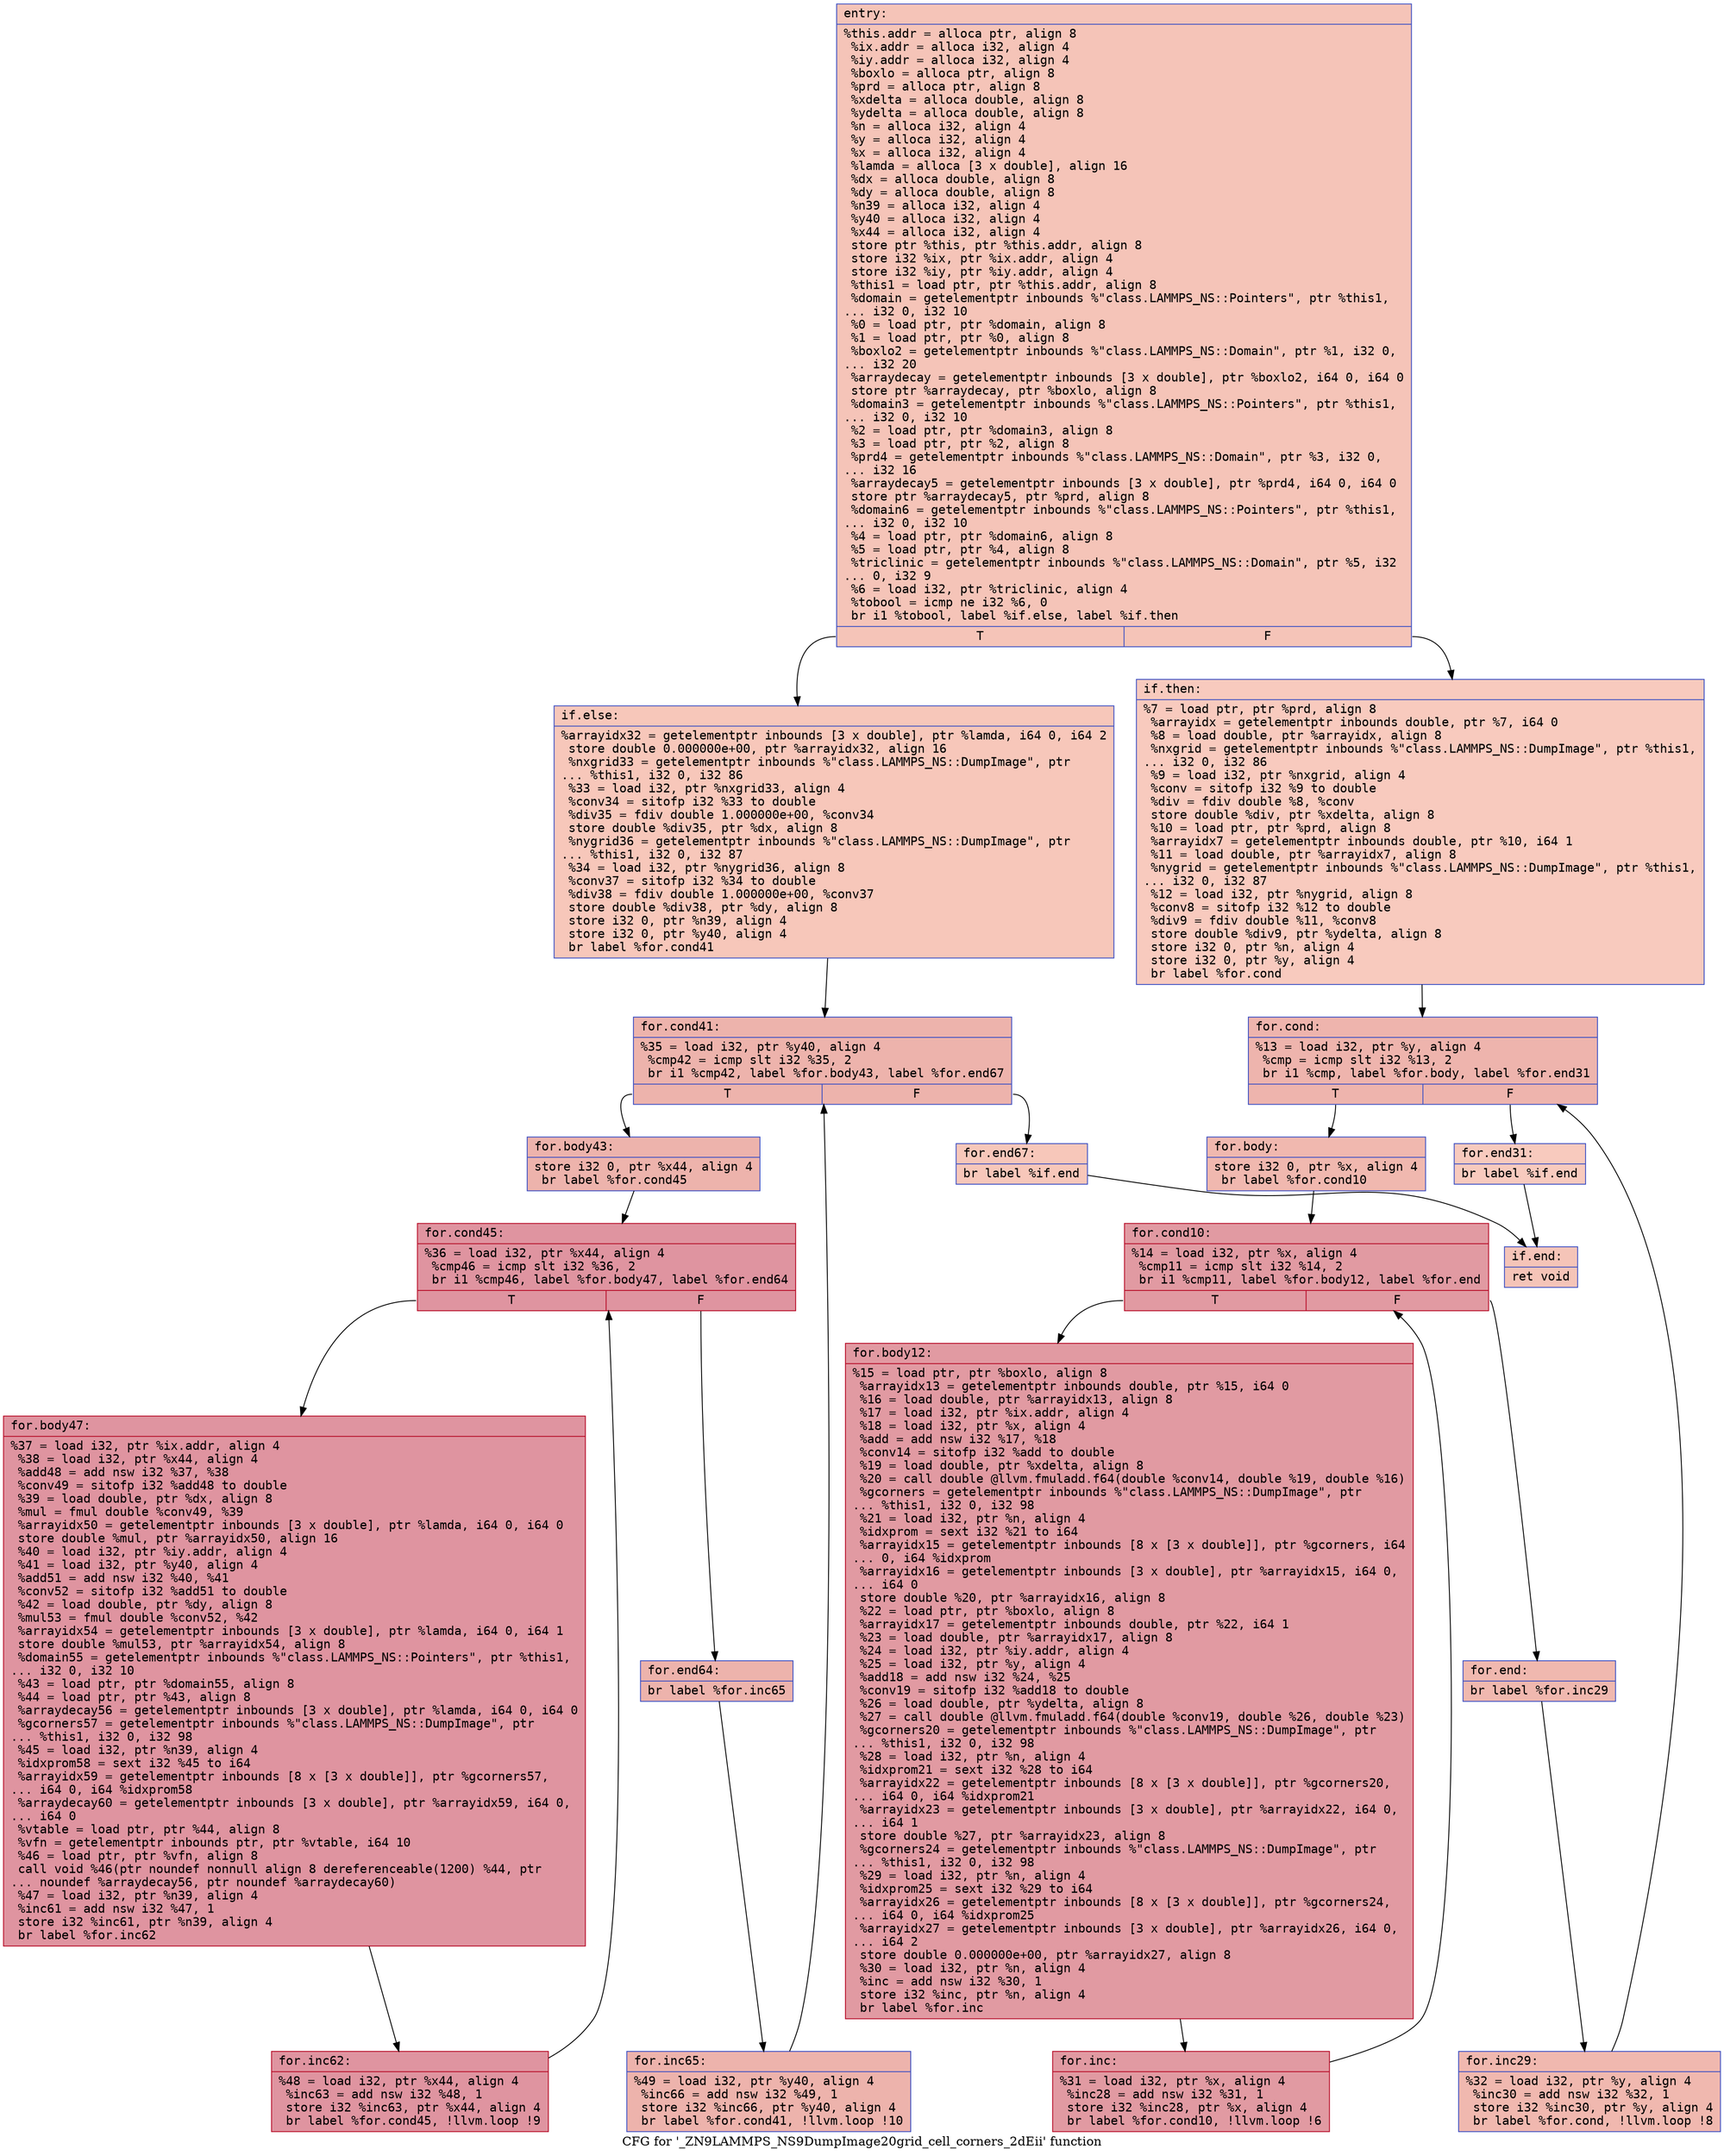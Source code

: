 digraph "CFG for '_ZN9LAMMPS_NS9DumpImage20grid_cell_corners_2dEii' function" {
	label="CFG for '_ZN9LAMMPS_NS9DumpImage20grid_cell_corners_2dEii' function";

	Node0x5570b9b9a170 [shape=record,color="#3d50c3ff", style=filled, fillcolor="#e97a5f70" fontname="Courier",label="{entry:\l|  %this.addr = alloca ptr, align 8\l  %ix.addr = alloca i32, align 4\l  %iy.addr = alloca i32, align 4\l  %boxlo = alloca ptr, align 8\l  %prd = alloca ptr, align 8\l  %xdelta = alloca double, align 8\l  %ydelta = alloca double, align 8\l  %n = alloca i32, align 4\l  %y = alloca i32, align 4\l  %x = alloca i32, align 4\l  %lamda = alloca [3 x double], align 16\l  %dx = alloca double, align 8\l  %dy = alloca double, align 8\l  %n39 = alloca i32, align 4\l  %y40 = alloca i32, align 4\l  %x44 = alloca i32, align 4\l  store ptr %this, ptr %this.addr, align 8\l  store i32 %ix, ptr %ix.addr, align 4\l  store i32 %iy, ptr %iy.addr, align 4\l  %this1 = load ptr, ptr %this.addr, align 8\l  %domain = getelementptr inbounds %\"class.LAMMPS_NS::Pointers\", ptr %this1,\l... i32 0, i32 10\l  %0 = load ptr, ptr %domain, align 8\l  %1 = load ptr, ptr %0, align 8\l  %boxlo2 = getelementptr inbounds %\"class.LAMMPS_NS::Domain\", ptr %1, i32 0,\l... i32 20\l  %arraydecay = getelementptr inbounds [3 x double], ptr %boxlo2, i64 0, i64 0\l  store ptr %arraydecay, ptr %boxlo, align 8\l  %domain3 = getelementptr inbounds %\"class.LAMMPS_NS::Pointers\", ptr %this1,\l... i32 0, i32 10\l  %2 = load ptr, ptr %domain3, align 8\l  %3 = load ptr, ptr %2, align 8\l  %prd4 = getelementptr inbounds %\"class.LAMMPS_NS::Domain\", ptr %3, i32 0,\l... i32 16\l  %arraydecay5 = getelementptr inbounds [3 x double], ptr %prd4, i64 0, i64 0\l  store ptr %arraydecay5, ptr %prd, align 8\l  %domain6 = getelementptr inbounds %\"class.LAMMPS_NS::Pointers\", ptr %this1,\l... i32 0, i32 10\l  %4 = load ptr, ptr %domain6, align 8\l  %5 = load ptr, ptr %4, align 8\l  %triclinic = getelementptr inbounds %\"class.LAMMPS_NS::Domain\", ptr %5, i32\l... 0, i32 9\l  %6 = load i32, ptr %triclinic, align 4\l  %tobool = icmp ne i32 %6, 0\l  br i1 %tobool, label %if.else, label %if.then\l|{<s0>T|<s1>F}}"];
	Node0x5570b9b9a170:s0 -> Node0x5570b9b9bdc0[tooltip="entry -> if.else\nProbability 62.50%" ];
	Node0x5570b9b9a170:s1 -> Node0x5570b9b9be30[tooltip="entry -> if.then\nProbability 37.50%" ];
	Node0x5570b9b9be30 [shape=record,color="#3d50c3ff", style=filled, fillcolor="#ef886b70" fontname="Courier",label="{if.then:\l|  %7 = load ptr, ptr %prd, align 8\l  %arrayidx = getelementptr inbounds double, ptr %7, i64 0\l  %8 = load double, ptr %arrayidx, align 8\l  %nxgrid = getelementptr inbounds %\"class.LAMMPS_NS::DumpImage\", ptr %this1,\l... i32 0, i32 86\l  %9 = load i32, ptr %nxgrid, align 4\l  %conv = sitofp i32 %9 to double\l  %div = fdiv double %8, %conv\l  store double %div, ptr %xdelta, align 8\l  %10 = load ptr, ptr %prd, align 8\l  %arrayidx7 = getelementptr inbounds double, ptr %10, i64 1\l  %11 = load double, ptr %arrayidx7, align 8\l  %nygrid = getelementptr inbounds %\"class.LAMMPS_NS::DumpImage\", ptr %this1,\l... i32 0, i32 87\l  %12 = load i32, ptr %nygrid, align 8\l  %conv8 = sitofp i32 %12 to double\l  %div9 = fdiv double %11, %conv8\l  store double %div9, ptr %ydelta, align 8\l  store i32 0, ptr %n, align 4\l  store i32 0, ptr %y, align 4\l  br label %for.cond\l}"];
	Node0x5570b9b9be30 -> Node0x5570b9b9cab0[tooltip="if.then -> for.cond\nProbability 100.00%" ];
	Node0x5570b9b9cab0 [shape=record,color="#3d50c3ff", style=filled, fillcolor="#d8564670" fontname="Courier",label="{for.cond:\l|  %13 = load i32, ptr %y, align 4\l  %cmp = icmp slt i32 %13, 2\l  br i1 %cmp, label %for.body, label %for.end31\l|{<s0>T|<s1>F}}"];
	Node0x5570b9b9cab0:s0 -> Node0x5570b9b9ccd0[tooltip="for.cond -> for.body\nProbability 96.88%" ];
	Node0x5570b9b9cab0:s1 -> Node0x5570b9b9cd50[tooltip="for.cond -> for.end31\nProbability 3.12%" ];
	Node0x5570b9b9ccd0 [shape=record,color="#3d50c3ff", style=filled, fillcolor="#dc5d4a70" fontname="Courier",label="{for.body:\l|  store i32 0, ptr %x, align 4\l  br label %for.cond10\l}"];
	Node0x5570b9b9ccd0 -> Node0x5570b9b9cf20[tooltip="for.body -> for.cond10\nProbability 100.00%" ];
	Node0x5570b9b9cf20 [shape=record,color="#b70d28ff", style=filled, fillcolor="#bb1b2c70" fontname="Courier",label="{for.cond10:\l|  %14 = load i32, ptr %x, align 4\l  %cmp11 = icmp slt i32 %14, 2\l  br i1 %cmp11, label %for.body12, label %for.end\l|{<s0>T|<s1>F}}"];
	Node0x5570b9b9cf20:s0 -> Node0x5570b9b9d140[tooltip="for.cond10 -> for.body12\nProbability 96.88%" ];
	Node0x5570b9b9cf20:s1 -> Node0x5570b9b9d1c0[tooltip="for.cond10 -> for.end\nProbability 3.12%" ];
	Node0x5570b9b9d140 [shape=record,color="#b70d28ff", style=filled, fillcolor="#bb1b2c70" fontname="Courier",label="{for.body12:\l|  %15 = load ptr, ptr %boxlo, align 8\l  %arrayidx13 = getelementptr inbounds double, ptr %15, i64 0\l  %16 = load double, ptr %arrayidx13, align 8\l  %17 = load i32, ptr %ix.addr, align 4\l  %18 = load i32, ptr %x, align 4\l  %add = add nsw i32 %17, %18\l  %conv14 = sitofp i32 %add to double\l  %19 = load double, ptr %xdelta, align 8\l  %20 = call double @llvm.fmuladd.f64(double %conv14, double %19, double %16)\l  %gcorners = getelementptr inbounds %\"class.LAMMPS_NS::DumpImage\", ptr\l... %this1, i32 0, i32 98\l  %21 = load i32, ptr %n, align 4\l  %idxprom = sext i32 %21 to i64\l  %arrayidx15 = getelementptr inbounds [8 x [3 x double]], ptr %gcorners, i64\l... 0, i64 %idxprom\l  %arrayidx16 = getelementptr inbounds [3 x double], ptr %arrayidx15, i64 0,\l... i64 0\l  store double %20, ptr %arrayidx16, align 8\l  %22 = load ptr, ptr %boxlo, align 8\l  %arrayidx17 = getelementptr inbounds double, ptr %22, i64 1\l  %23 = load double, ptr %arrayidx17, align 8\l  %24 = load i32, ptr %iy.addr, align 4\l  %25 = load i32, ptr %y, align 4\l  %add18 = add nsw i32 %24, %25\l  %conv19 = sitofp i32 %add18 to double\l  %26 = load double, ptr %ydelta, align 8\l  %27 = call double @llvm.fmuladd.f64(double %conv19, double %26, double %23)\l  %gcorners20 = getelementptr inbounds %\"class.LAMMPS_NS::DumpImage\", ptr\l... %this1, i32 0, i32 98\l  %28 = load i32, ptr %n, align 4\l  %idxprom21 = sext i32 %28 to i64\l  %arrayidx22 = getelementptr inbounds [8 x [3 x double]], ptr %gcorners20,\l... i64 0, i64 %idxprom21\l  %arrayidx23 = getelementptr inbounds [3 x double], ptr %arrayidx22, i64 0,\l... i64 1\l  store double %27, ptr %arrayidx23, align 8\l  %gcorners24 = getelementptr inbounds %\"class.LAMMPS_NS::DumpImage\", ptr\l... %this1, i32 0, i32 98\l  %29 = load i32, ptr %n, align 4\l  %idxprom25 = sext i32 %29 to i64\l  %arrayidx26 = getelementptr inbounds [8 x [3 x double]], ptr %gcorners24,\l... i64 0, i64 %idxprom25\l  %arrayidx27 = getelementptr inbounds [3 x double], ptr %arrayidx26, i64 0,\l... i64 2\l  store double 0.000000e+00, ptr %arrayidx27, align 8\l  %30 = load i32, ptr %n, align 4\l  %inc = add nsw i32 %30, 1\l  store i32 %inc, ptr %n, align 4\l  br label %for.inc\l}"];
	Node0x5570b9b9d140 -> Node0x5570b9b9f070[tooltip="for.body12 -> for.inc\nProbability 100.00%" ];
	Node0x5570b9b9f070 [shape=record,color="#b70d28ff", style=filled, fillcolor="#bb1b2c70" fontname="Courier",label="{for.inc:\l|  %31 = load i32, ptr %x, align 4\l  %inc28 = add nsw i32 %31, 1\l  store i32 %inc28, ptr %x, align 4\l  br label %for.cond10, !llvm.loop !6\l}"];
	Node0x5570b9b9f070 -> Node0x5570b9b9cf20[tooltip="for.inc -> for.cond10\nProbability 100.00%" ];
	Node0x5570b9b9d1c0 [shape=record,color="#3d50c3ff", style=filled, fillcolor="#dc5d4a70" fontname="Courier",label="{for.end:\l|  br label %for.inc29\l}"];
	Node0x5570b9b9d1c0 -> Node0x5570b9b9f440[tooltip="for.end -> for.inc29\nProbability 100.00%" ];
	Node0x5570b9b9f440 [shape=record,color="#3d50c3ff", style=filled, fillcolor="#dc5d4a70" fontname="Courier",label="{for.inc29:\l|  %32 = load i32, ptr %y, align 4\l  %inc30 = add nsw i32 %32, 1\l  store i32 %inc30, ptr %y, align 4\l  br label %for.cond, !llvm.loop !8\l}"];
	Node0x5570b9b9f440 -> Node0x5570b9b9cab0[tooltip="for.inc29 -> for.cond\nProbability 100.00%" ];
	Node0x5570b9b9cd50 [shape=record,color="#3d50c3ff", style=filled, fillcolor="#ef886b70" fontname="Courier",label="{for.end31:\l|  br label %if.end\l}"];
	Node0x5570b9b9cd50 -> Node0x5570b9b9f8c0[tooltip="for.end31 -> if.end\nProbability 100.00%" ];
	Node0x5570b9b9bdc0 [shape=record,color="#3d50c3ff", style=filled, fillcolor="#ec7f6370" fontname="Courier",label="{if.else:\l|  %arrayidx32 = getelementptr inbounds [3 x double], ptr %lamda, i64 0, i64 2\l  store double 0.000000e+00, ptr %arrayidx32, align 16\l  %nxgrid33 = getelementptr inbounds %\"class.LAMMPS_NS::DumpImage\", ptr\l... %this1, i32 0, i32 86\l  %33 = load i32, ptr %nxgrid33, align 4\l  %conv34 = sitofp i32 %33 to double\l  %div35 = fdiv double 1.000000e+00, %conv34\l  store double %div35, ptr %dx, align 8\l  %nygrid36 = getelementptr inbounds %\"class.LAMMPS_NS::DumpImage\", ptr\l... %this1, i32 0, i32 87\l  %34 = load i32, ptr %nygrid36, align 8\l  %conv37 = sitofp i32 %34 to double\l  %div38 = fdiv double 1.000000e+00, %conv37\l  store double %div38, ptr %dy, align 8\l  store i32 0, ptr %n39, align 4\l  store i32 0, ptr %y40, align 4\l  br label %for.cond41\l}"];
	Node0x5570b9b9bdc0 -> Node0x5570b9ba0310[tooltip="if.else -> for.cond41\nProbability 100.00%" ];
	Node0x5570b9ba0310 [shape=record,color="#3d50c3ff", style=filled, fillcolor="#d6524470" fontname="Courier",label="{for.cond41:\l|  %35 = load i32, ptr %y40, align 4\l  %cmp42 = icmp slt i32 %35, 2\l  br i1 %cmp42, label %for.body43, label %for.end67\l|{<s0>T|<s1>F}}"];
	Node0x5570b9ba0310:s0 -> Node0x5570b9ba0530[tooltip="for.cond41 -> for.body43\nProbability 96.88%" ];
	Node0x5570b9ba0310:s1 -> Node0x5570b9ba05b0[tooltip="for.cond41 -> for.end67\nProbability 3.12%" ];
	Node0x5570b9ba0530 [shape=record,color="#3d50c3ff", style=filled, fillcolor="#d6524470" fontname="Courier",label="{for.body43:\l|  store i32 0, ptr %x44, align 4\l  br label %for.cond45\l}"];
	Node0x5570b9ba0530 -> Node0x5570b9ba0780[tooltip="for.body43 -> for.cond45\nProbability 100.00%" ];
	Node0x5570b9ba0780 [shape=record,color="#b70d28ff", style=filled, fillcolor="#b70d2870" fontname="Courier",label="{for.cond45:\l|  %36 = load i32, ptr %x44, align 4\l  %cmp46 = icmp slt i32 %36, 2\l  br i1 %cmp46, label %for.body47, label %for.end64\l|{<s0>T|<s1>F}}"];
	Node0x5570b9ba0780:s0 -> Node0x5570b9ba09a0[tooltip="for.cond45 -> for.body47\nProbability 96.88%" ];
	Node0x5570b9ba0780:s1 -> Node0x5570b9ba0a20[tooltip="for.cond45 -> for.end64\nProbability 3.12%" ];
	Node0x5570b9ba09a0 [shape=record,color="#b70d28ff", style=filled, fillcolor="#b70d2870" fontname="Courier",label="{for.body47:\l|  %37 = load i32, ptr %ix.addr, align 4\l  %38 = load i32, ptr %x44, align 4\l  %add48 = add nsw i32 %37, %38\l  %conv49 = sitofp i32 %add48 to double\l  %39 = load double, ptr %dx, align 8\l  %mul = fmul double %conv49, %39\l  %arrayidx50 = getelementptr inbounds [3 x double], ptr %lamda, i64 0, i64 0\l  store double %mul, ptr %arrayidx50, align 16\l  %40 = load i32, ptr %iy.addr, align 4\l  %41 = load i32, ptr %y40, align 4\l  %add51 = add nsw i32 %40, %41\l  %conv52 = sitofp i32 %add51 to double\l  %42 = load double, ptr %dy, align 8\l  %mul53 = fmul double %conv52, %42\l  %arrayidx54 = getelementptr inbounds [3 x double], ptr %lamda, i64 0, i64 1\l  store double %mul53, ptr %arrayidx54, align 8\l  %domain55 = getelementptr inbounds %\"class.LAMMPS_NS::Pointers\", ptr %this1,\l... i32 0, i32 10\l  %43 = load ptr, ptr %domain55, align 8\l  %44 = load ptr, ptr %43, align 8\l  %arraydecay56 = getelementptr inbounds [3 x double], ptr %lamda, i64 0, i64 0\l  %gcorners57 = getelementptr inbounds %\"class.LAMMPS_NS::DumpImage\", ptr\l... %this1, i32 0, i32 98\l  %45 = load i32, ptr %n39, align 4\l  %idxprom58 = sext i32 %45 to i64\l  %arrayidx59 = getelementptr inbounds [8 x [3 x double]], ptr %gcorners57,\l... i64 0, i64 %idxprom58\l  %arraydecay60 = getelementptr inbounds [3 x double], ptr %arrayidx59, i64 0,\l... i64 0\l  %vtable = load ptr, ptr %44, align 8\l  %vfn = getelementptr inbounds ptr, ptr %vtable, i64 10\l  %46 = load ptr, ptr %vfn, align 8\l  call void %46(ptr noundef nonnull align 8 dereferenceable(1200) %44, ptr\l... noundef %arraydecay56, ptr noundef %arraydecay60)\l  %47 = load i32, ptr %n39, align 4\l  %inc61 = add nsw i32 %47, 1\l  store i32 %inc61, ptr %n39, align 4\l  br label %for.inc62\l}"];
	Node0x5570b9ba09a0 -> Node0x5570b9bd9dc0[tooltip="for.body47 -> for.inc62\nProbability 100.00%" ];
	Node0x5570b9bd9dc0 [shape=record,color="#b70d28ff", style=filled, fillcolor="#b70d2870" fontname="Courier",label="{for.inc62:\l|  %48 = load i32, ptr %x44, align 4\l  %inc63 = add nsw i32 %48, 1\l  store i32 %inc63, ptr %x44, align 4\l  br label %for.cond45, !llvm.loop !9\l}"];
	Node0x5570b9bd9dc0 -> Node0x5570b9ba0780[tooltip="for.inc62 -> for.cond45\nProbability 100.00%" ];
	Node0x5570b9ba0a20 [shape=record,color="#3d50c3ff", style=filled, fillcolor="#d6524470" fontname="Courier",label="{for.end64:\l|  br label %for.inc65\l}"];
	Node0x5570b9ba0a20 -> Node0x5570b9bda1f0[tooltip="for.end64 -> for.inc65\nProbability 100.00%" ];
	Node0x5570b9bda1f0 [shape=record,color="#3d50c3ff", style=filled, fillcolor="#d6524470" fontname="Courier",label="{for.inc65:\l|  %49 = load i32, ptr %y40, align 4\l  %inc66 = add nsw i32 %49, 1\l  store i32 %inc66, ptr %y40, align 4\l  br label %for.cond41, !llvm.loop !10\l}"];
	Node0x5570b9bda1f0 -> Node0x5570b9ba0310[tooltip="for.inc65 -> for.cond41\nProbability 100.00%" ];
	Node0x5570b9ba05b0 [shape=record,color="#3d50c3ff", style=filled, fillcolor="#ec7f6370" fontname="Courier",label="{for.end67:\l|  br label %if.end\l}"];
	Node0x5570b9ba05b0 -> Node0x5570b9b9f8c0[tooltip="for.end67 -> if.end\nProbability 100.00%" ];
	Node0x5570b9b9f8c0 [shape=record,color="#3d50c3ff", style=filled, fillcolor="#e97a5f70" fontname="Courier",label="{if.end:\l|  ret void\l}"];
}
